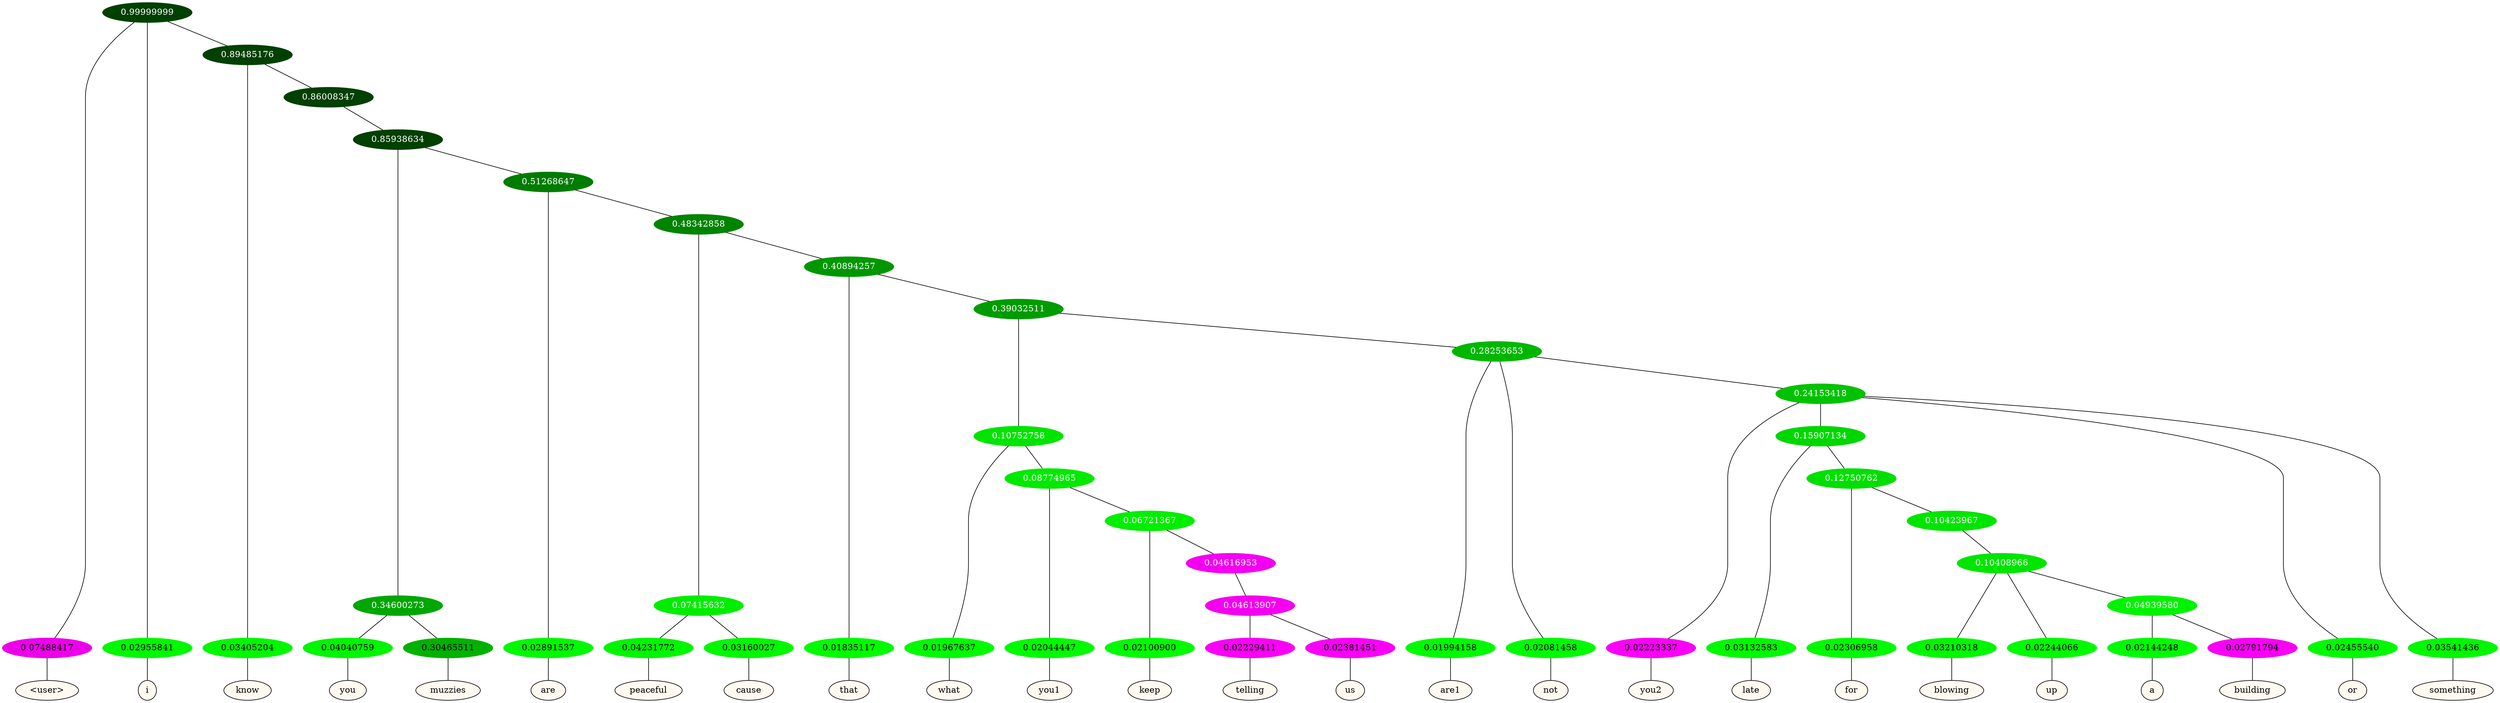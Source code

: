 graph {
	node [format=png height=0.15 nodesep=0.001 ordering=out overlap=prism overlap_scaling=0.01 ranksep=0.001 ratio=0.2 style=filled width=0.15]
	{
		rank=same
		a_w_1 [label="\<user\>" color=black fillcolor=floralwhite style="filled,solid"]
		a_w_2 [label=i color=black fillcolor=floralwhite style="filled,solid"]
		a_w_4 [label=know color=black fillcolor=floralwhite style="filled,solid"]
		a_w_9 [label=you color=black fillcolor=floralwhite style="filled,solid"]
		a_w_10 [label=muzzies color=black fillcolor=floralwhite style="filled,solid"]
		a_w_11 [label=are color=black fillcolor=floralwhite style="filled,solid"]
		a_w_15 [label=peaceful color=black fillcolor=floralwhite style="filled,solid"]
		a_w_16 [label=cause color=black fillcolor=floralwhite style="filled,solid"]
		a_w_17 [label=that color=black fillcolor=floralwhite style="filled,solid"]
		a_w_21 [label=what color=black fillcolor=floralwhite style="filled,solid"]
		a_w_26 [label=you1 color=black fillcolor=floralwhite style="filled,solid"]
		a_w_32 [label=keep color=black fillcolor=floralwhite style="filled,solid"]
		a_w_39 [label=telling color=black fillcolor=floralwhite style="filled,solid"]
		a_w_40 [label=us color=black fillcolor=floralwhite style="filled,solid"]
		a_w_23 [label=are1 color=black fillcolor=floralwhite style="filled,solid"]
		a_w_24 [label=not color=black fillcolor=floralwhite style="filled,solid"]
		a_w_28 [label=you2 color=black fillcolor=floralwhite style="filled,solid"]
		a_w_34 [label=late color=black fillcolor=floralwhite style="filled,solid"]
		a_w_37 [label=for color=black fillcolor=floralwhite style="filled,solid"]
		a_w_42 [label=blowing color=black fillcolor=floralwhite style="filled,solid"]
		a_w_43 [label=up color=black fillcolor=floralwhite style="filled,solid"]
		a_w_45 [label=a color=black fillcolor=floralwhite style="filled,solid"]
		a_w_46 [label=building color=black fillcolor=floralwhite style="filled,solid"]
		a_w_30 [label=or color=black fillcolor=floralwhite style="filled,solid"]
		a_w_31 [label=something color=black fillcolor=floralwhite style="filled,solid"]
	}
	a_n_1 -- a_w_1
	a_n_2 -- a_w_2
	a_n_4 -- a_w_4
	a_n_9 -- a_w_9
	a_n_10 -- a_w_10
	a_n_11 -- a_w_11
	a_n_15 -- a_w_15
	a_n_16 -- a_w_16
	a_n_17 -- a_w_17
	a_n_21 -- a_w_21
	a_n_26 -- a_w_26
	a_n_32 -- a_w_32
	a_n_39 -- a_w_39
	a_n_40 -- a_w_40
	a_n_23 -- a_w_23
	a_n_24 -- a_w_24
	a_n_28 -- a_w_28
	a_n_34 -- a_w_34
	a_n_37 -- a_w_37
	a_n_42 -- a_w_42
	a_n_43 -- a_w_43
	a_n_45 -- a_w_45
	a_n_46 -- a_w_46
	a_n_30 -- a_w_30
	a_n_31 -- a_w_31
	{
		rank=same
		a_n_1 [label=0.07488417 color="0.835 1.000 0.925" fontcolor=black]
		a_n_2 [label=0.02955841 color="0.334 1.000 0.970" fontcolor=black]
		a_n_4 [label=0.03405204 color="0.334 1.000 0.966" fontcolor=black]
		a_n_9 [label=0.04040759 color="0.334 1.000 0.960" fontcolor=black]
		a_n_10 [label=0.30465511 color="0.334 1.000 0.695" fontcolor=black]
		a_n_11 [label=0.02891537 color="0.334 1.000 0.971" fontcolor=black]
		a_n_15 [label=0.04231772 color="0.334 1.000 0.958" fontcolor=black]
		a_n_16 [label=0.03160027 color="0.334 1.000 0.968" fontcolor=black]
		a_n_17 [label=0.01835117 color="0.334 1.000 0.982" fontcolor=black]
		a_n_21 [label=0.01967637 color="0.334 1.000 0.980" fontcolor=black]
		a_n_26 [label=0.02044447 color="0.334 1.000 0.980" fontcolor=black]
		a_n_32 [label=0.02100900 color="0.334 1.000 0.979" fontcolor=black]
		a_n_39 [label=0.02229411 color="0.835 1.000 0.978" fontcolor=black]
		a_n_40 [label=0.02381451 color="0.835 1.000 0.976" fontcolor=black]
		a_n_23 [label=0.01994158 color="0.334 1.000 0.980" fontcolor=black]
		a_n_24 [label=0.02081458 color="0.334 1.000 0.979" fontcolor=black]
		a_n_28 [label=0.02223337 color="0.835 1.000 0.978" fontcolor=black]
		a_n_34 [label=0.03132583 color="0.334 1.000 0.969" fontcolor=black]
		a_n_37 [label=0.02306958 color="0.334 1.000 0.977" fontcolor=black]
		a_n_42 [label=0.03210318 color="0.334 1.000 0.968" fontcolor=black]
		a_n_43 [label=0.02244066 color="0.334 1.000 0.978" fontcolor=black]
		a_n_45 [label=0.02144248 color="0.334 1.000 0.979" fontcolor=black]
		a_n_46 [label=0.02791794 color="0.835 1.000 0.972" fontcolor=black]
		a_n_30 [label=0.02455540 color="0.334 1.000 0.975" fontcolor=black]
		a_n_31 [label=0.03541436 color="0.334 1.000 0.965" fontcolor=black]
	}
	a_n_0 [label=0.99999999 color="0.334 1.000 0.250" fontcolor=grey99]
	a_n_0 -- a_n_1
	a_n_0 -- a_n_2
	a_n_3 [label=0.89485176 color="0.334 1.000 0.250" fontcolor=grey99]
	a_n_0 -- a_n_3
	a_n_3 -- a_n_4
	a_n_5 [label=0.86008347 color="0.334 1.000 0.250" fontcolor=grey99]
	a_n_3 -- a_n_5
	a_n_6 [label=0.85938634 color="0.334 1.000 0.250" fontcolor=grey99]
	a_n_5 -- a_n_6
	a_n_7 [label=0.34600273 color="0.334 1.000 0.654" fontcolor=grey99]
	a_n_6 -- a_n_7
	a_n_8 [label=0.51268647 color="0.334 1.000 0.487" fontcolor=grey99]
	a_n_6 -- a_n_8
	a_n_7 -- a_n_9
	a_n_7 -- a_n_10
	a_n_8 -- a_n_11
	a_n_12 [label=0.48342858 color="0.334 1.000 0.517" fontcolor=grey99]
	a_n_8 -- a_n_12
	a_n_13 [label=0.07415632 color="0.334 1.000 0.926" fontcolor=grey99]
	a_n_12 -- a_n_13
	a_n_14 [label=0.40894257 color="0.334 1.000 0.591" fontcolor=grey99]
	a_n_12 -- a_n_14
	a_n_13 -- a_n_15
	a_n_13 -- a_n_16
	a_n_14 -- a_n_17
	a_n_18 [label=0.39032511 color="0.334 1.000 0.610" fontcolor=grey99]
	a_n_14 -- a_n_18
	a_n_19 [label=0.10752758 color="0.334 1.000 0.892" fontcolor=grey99]
	a_n_18 -- a_n_19
	a_n_20 [label=0.28253653 color="0.334 1.000 0.717" fontcolor=grey99]
	a_n_18 -- a_n_20
	a_n_19 -- a_n_21
	a_n_22 [label=0.08774965 color="0.334 1.000 0.912" fontcolor=grey99]
	a_n_19 -- a_n_22
	a_n_20 -- a_n_23
	a_n_20 -- a_n_24
	a_n_25 [label=0.24153418 color="0.334 1.000 0.758" fontcolor=grey99]
	a_n_20 -- a_n_25
	a_n_22 -- a_n_26
	a_n_27 [label=0.06721367 color="0.334 1.000 0.933" fontcolor=grey99]
	a_n_22 -- a_n_27
	a_n_25 -- a_n_28
	a_n_29 [label=0.15907134 color="0.334 1.000 0.841" fontcolor=grey99]
	a_n_25 -- a_n_29
	a_n_25 -- a_n_30
	a_n_25 -- a_n_31
	a_n_27 -- a_n_32
	a_n_33 [label=0.04616953 color="0.835 1.000 0.954" fontcolor=grey99]
	a_n_27 -- a_n_33
	a_n_29 -- a_n_34
	a_n_35 [label=0.12750762 color="0.334 1.000 0.872" fontcolor=grey99]
	a_n_29 -- a_n_35
	a_n_36 [label=0.04613907 color="0.835 1.000 0.954" fontcolor=grey99]
	a_n_33 -- a_n_36
	a_n_35 -- a_n_37
	a_n_38 [label=0.10423967 color="0.334 1.000 0.896" fontcolor=grey99]
	a_n_35 -- a_n_38
	a_n_36 -- a_n_39
	a_n_36 -- a_n_40
	a_n_41 [label=0.10408966 color="0.334 1.000 0.896" fontcolor=grey99]
	a_n_38 -- a_n_41
	a_n_41 -- a_n_42
	a_n_41 -- a_n_43
	a_n_44 [label=0.04939580 color="0.334 1.000 0.951" fontcolor=grey99]
	a_n_41 -- a_n_44
	a_n_44 -- a_n_45
	a_n_44 -- a_n_46
}

